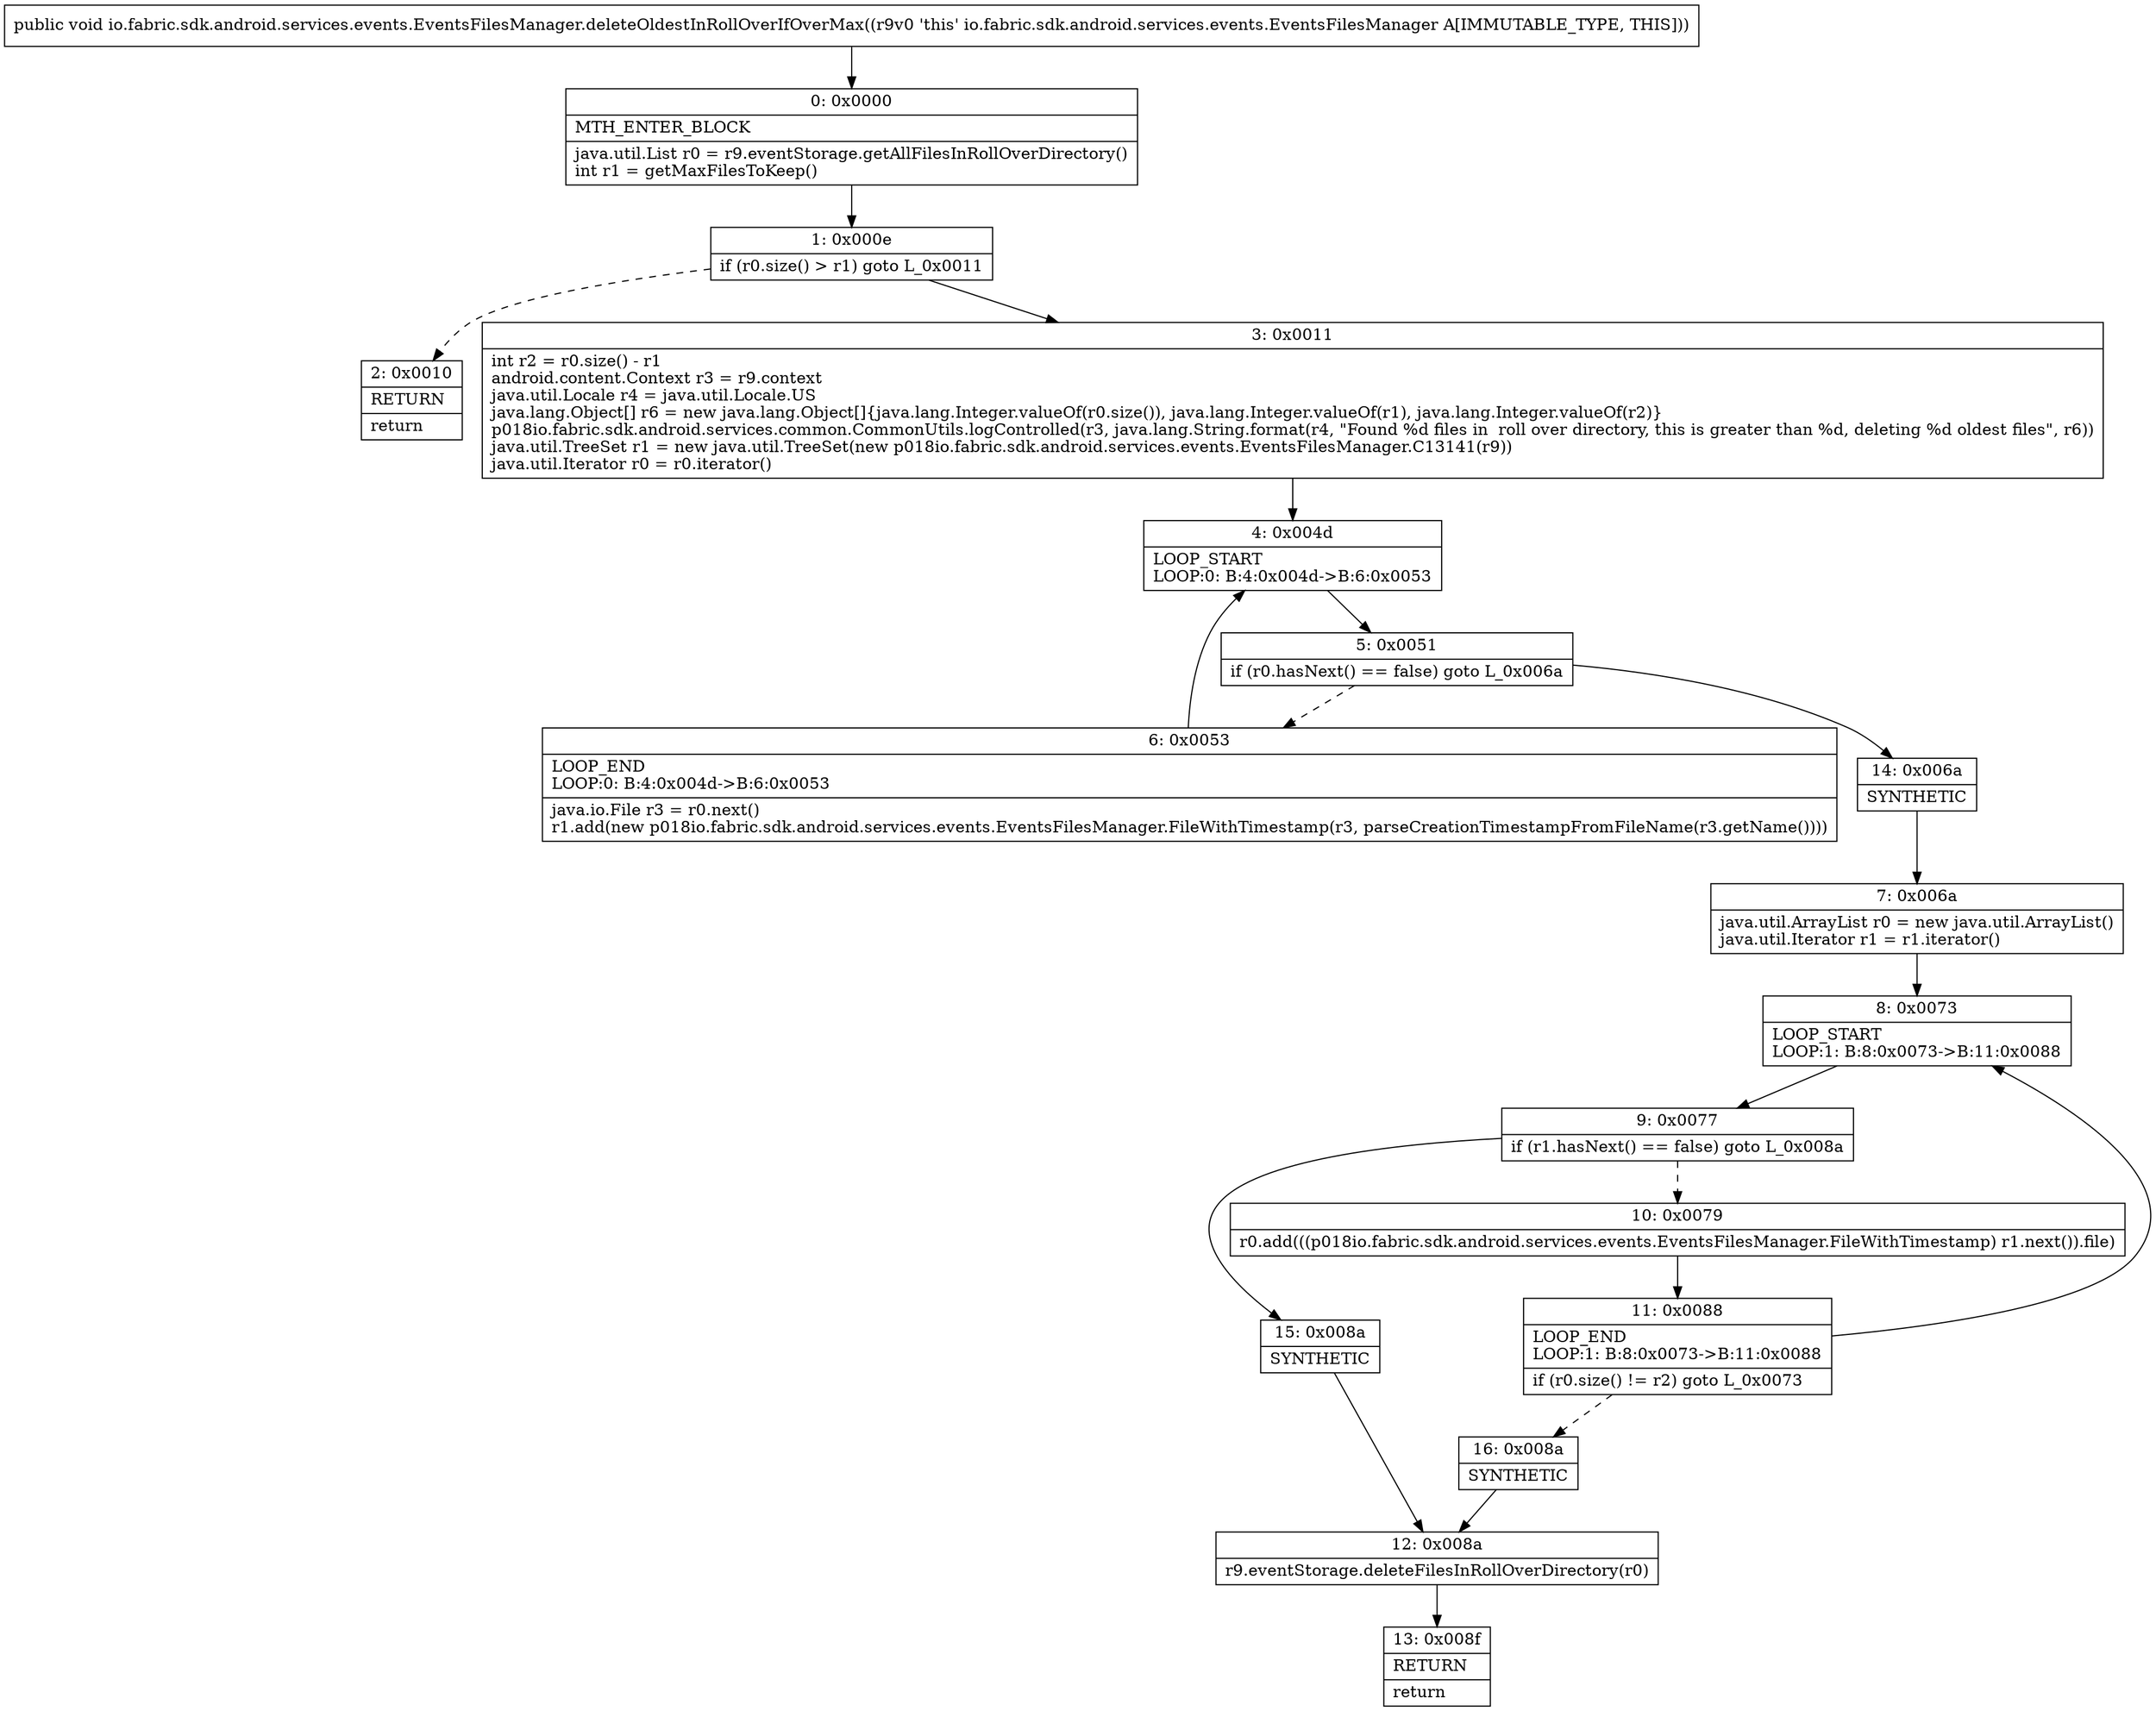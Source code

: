 digraph "CFG forio.fabric.sdk.android.services.events.EventsFilesManager.deleteOldestInRollOverIfOverMax()V" {
Node_0 [shape=record,label="{0\:\ 0x0000|MTH_ENTER_BLOCK\l|java.util.List r0 = r9.eventStorage.getAllFilesInRollOverDirectory()\lint r1 = getMaxFilesToKeep()\l}"];
Node_1 [shape=record,label="{1\:\ 0x000e|if (r0.size() \> r1) goto L_0x0011\l}"];
Node_2 [shape=record,label="{2\:\ 0x0010|RETURN\l|return\l}"];
Node_3 [shape=record,label="{3\:\ 0x0011|int r2 = r0.size() \- r1\landroid.content.Context r3 = r9.context\ljava.util.Locale r4 = java.util.Locale.US\ljava.lang.Object[] r6 = new java.lang.Object[]\{java.lang.Integer.valueOf(r0.size()), java.lang.Integer.valueOf(r1), java.lang.Integer.valueOf(r2)\}\lp018io.fabric.sdk.android.services.common.CommonUtils.logControlled(r3, java.lang.String.format(r4, \"Found %d files in  roll over directory, this is greater than %d, deleting %d oldest files\", r6))\ljava.util.TreeSet r1 = new java.util.TreeSet(new p018io.fabric.sdk.android.services.events.EventsFilesManager.C13141(r9))\ljava.util.Iterator r0 = r0.iterator()\l}"];
Node_4 [shape=record,label="{4\:\ 0x004d|LOOP_START\lLOOP:0: B:4:0x004d\-\>B:6:0x0053\l}"];
Node_5 [shape=record,label="{5\:\ 0x0051|if (r0.hasNext() == false) goto L_0x006a\l}"];
Node_6 [shape=record,label="{6\:\ 0x0053|LOOP_END\lLOOP:0: B:4:0x004d\-\>B:6:0x0053\l|java.io.File r3 = r0.next()\lr1.add(new p018io.fabric.sdk.android.services.events.EventsFilesManager.FileWithTimestamp(r3, parseCreationTimestampFromFileName(r3.getName())))\l}"];
Node_7 [shape=record,label="{7\:\ 0x006a|java.util.ArrayList r0 = new java.util.ArrayList()\ljava.util.Iterator r1 = r1.iterator()\l}"];
Node_8 [shape=record,label="{8\:\ 0x0073|LOOP_START\lLOOP:1: B:8:0x0073\-\>B:11:0x0088\l}"];
Node_9 [shape=record,label="{9\:\ 0x0077|if (r1.hasNext() == false) goto L_0x008a\l}"];
Node_10 [shape=record,label="{10\:\ 0x0079|r0.add(((p018io.fabric.sdk.android.services.events.EventsFilesManager.FileWithTimestamp) r1.next()).file)\l}"];
Node_11 [shape=record,label="{11\:\ 0x0088|LOOP_END\lLOOP:1: B:8:0x0073\-\>B:11:0x0088\l|if (r0.size() != r2) goto L_0x0073\l}"];
Node_12 [shape=record,label="{12\:\ 0x008a|r9.eventStorage.deleteFilesInRollOverDirectory(r0)\l}"];
Node_13 [shape=record,label="{13\:\ 0x008f|RETURN\l|return\l}"];
Node_14 [shape=record,label="{14\:\ 0x006a|SYNTHETIC\l}"];
Node_15 [shape=record,label="{15\:\ 0x008a|SYNTHETIC\l}"];
Node_16 [shape=record,label="{16\:\ 0x008a|SYNTHETIC\l}"];
MethodNode[shape=record,label="{public void io.fabric.sdk.android.services.events.EventsFilesManager.deleteOldestInRollOverIfOverMax((r9v0 'this' io.fabric.sdk.android.services.events.EventsFilesManager A[IMMUTABLE_TYPE, THIS])) }"];
MethodNode -> Node_0;
Node_0 -> Node_1;
Node_1 -> Node_2[style=dashed];
Node_1 -> Node_3;
Node_3 -> Node_4;
Node_4 -> Node_5;
Node_5 -> Node_6[style=dashed];
Node_5 -> Node_14;
Node_6 -> Node_4;
Node_7 -> Node_8;
Node_8 -> Node_9;
Node_9 -> Node_10[style=dashed];
Node_9 -> Node_15;
Node_10 -> Node_11;
Node_11 -> Node_8;
Node_11 -> Node_16[style=dashed];
Node_12 -> Node_13;
Node_14 -> Node_7;
Node_15 -> Node_12;
Node_16 -> Node_12;
}

